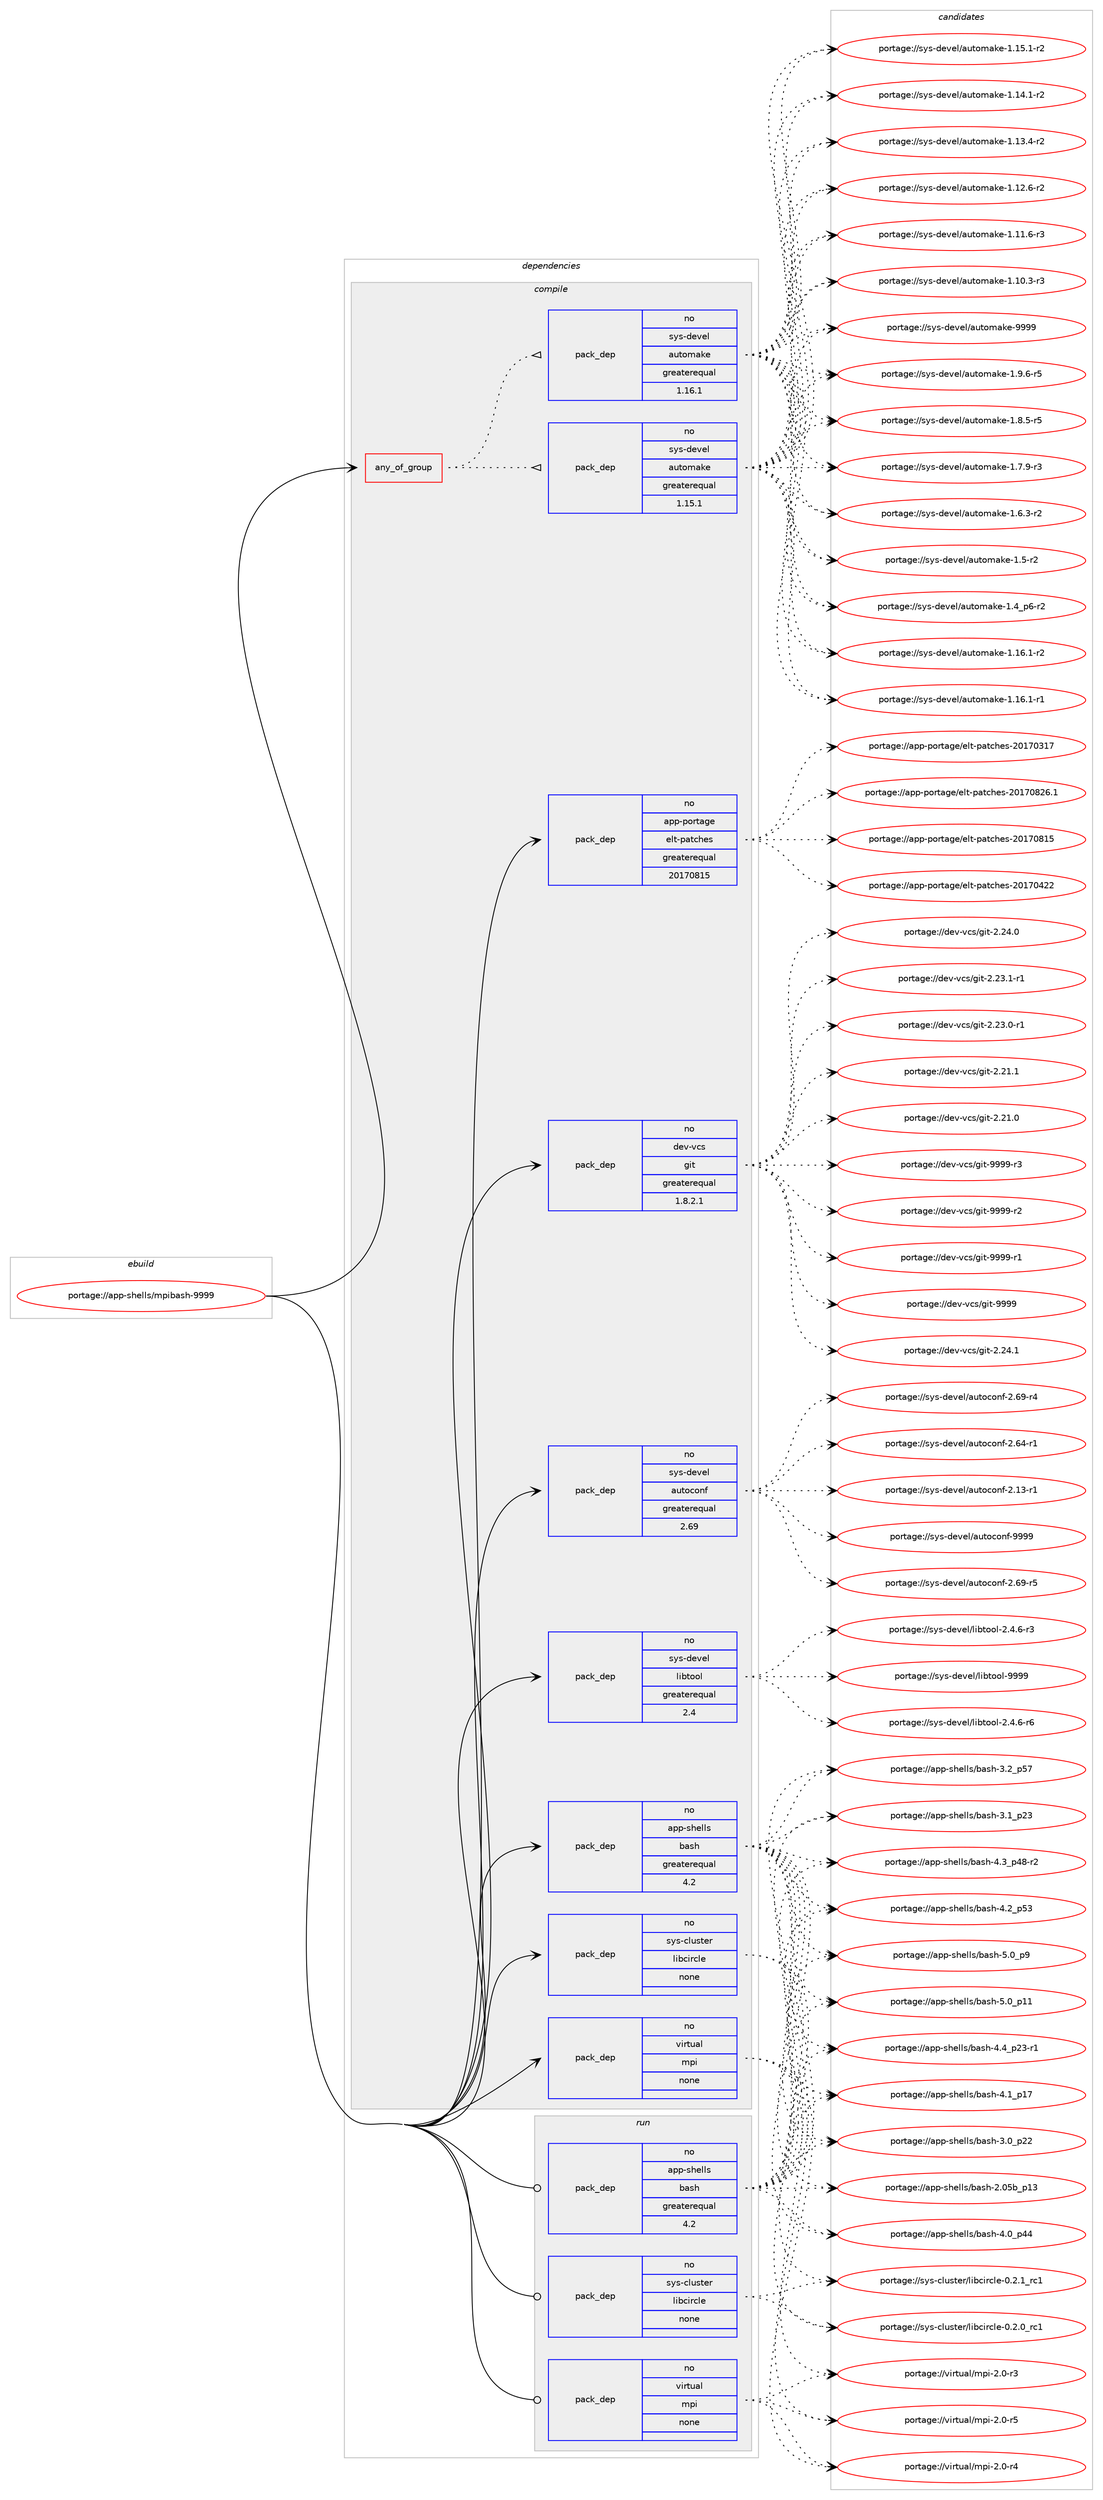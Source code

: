 digraph prolog {

# *************
# Graph options
# *************

newrank=true;
concentrate=true;
compound=true;
graph [rankdir=LR,fontname=Helvetica,fontsize=10,ranksep=1.5];#, ranksep=2.5, nodesep=0.2];
edge  [arrowhead=vee];
node  [fontname=Helvetica,fontsize=10];

# **********
# The ebuild
# **********

subgraph cluster_leftcol {
color=gray;
rank=same;
label=<<i>ebuild</i>>;
id [label="portage://app-shells/mpibash-9999", color=red, width=4, href="../app-shells/mpibash-9999.svg"];
}

# ****************
# The dependencies
# ****************

subgraph cluster_midcol {
color=gray;
label=<<i>dependencies</i>>;
subgraph cluster_compile {
fillcolor="#eeeeee";
style=filled;
label=<<i>compile</i>>;
subgraph any7739 {
dependency600284 [label=<<TABLE BORDER="0" CELLBORDER="1" CELLSPACING="0" CELLPADDING="4"><TR><TD CELLPADDING="10">any_of_group</TD></TR></TABLE>>, shape=none, color=red];subgraph pack451495 {
dependency600285 [label=<<TABLE BORDER="0" CELLBORDER="1" CELLSPACING="0" CELLPADDING="4" WIDTH="220"><TR><TD ROWSPAN="6" CELLPADDING="30">pack_dep</TD></TR><TR><TD WIDTH="110">no</TD></TR><TR><TD>sys-devel</TD></TR><TR><TD>automake</TD></TR><TR><TD>greaterequal</TD></TR><TR><TD>1.16.1</TD></TR></TABLE>>, shape=none, color=blue];
}
dependency600284:e -> dependency600285:w [weight=20,style="dotted",arrowhead="oinv"];
subgraph pack451496 {
dependency600286 [label=<<TABLE BORDER="0" CELLBORDER="1" CELLSPACING="0" CELLPADDING="4" WIDTH="220"><TR><TD ROWSPAN="6" CELLPADDING="30">pack_dep</TD></TR><TR><TD WIDTH="110">no</TD></TR><TR><TD>sys-devel</TD></TR><TR><TD>automake</TD></TR><TR><TD>greaterequal</TD></TR><TR><TD>1.15.1</TD></TR></TABLE>>, shape=none, color=blue];
}
dependency600284:e -> dependency600286:w [weight=20,style="dotted",arrowhead="oinv"];
}
id:e -> dependency600284:w [weight=20,style="solid",arrowhead="vee"];
subgraph pack451497 {
dependency600287 [label=<<TABLE BORDER="0" CELLBORDER="1" CELLSPACING="0" CELLPADDING="4" WIDTH="220"><TR><TD ROWSPAN="6" CELLPADDING="30">pack_dep</TD></TR><TR><TD WIDTH="110">no</TD></TR><TR><TD>app-portage</TD></TR><TR><TD>elt-patches</TD></TR><TR><TD>greaterequal</TD></TR><TR><TD>20170815</TD></TR></TABLE>>, shape=none, color=blue];
}
id:e -> dependency600287:w [weight=20,style="solid",arrowhead="vee"];
subgraph pack451498 {
dependency600288 [label=<<TABLE BORDER="0" CELLBORDER="1" CELLSPACING="0" CELLPADDING="4" WIDTH="220"><TR><TD ROWSPAN="6" CELLPADDING="30">pack_dep</TD></TR><TR><TD WIDTH="110">no</TD></TR><TR><TD>app-shells</TD></TR><TR><TD>bash</TD></TR><TR><TD>greaterequal</TD></TR><TR><TD>4.2</TD></TR></TABLE>>, shape=none, color=blue];
}
id:e -> dependency600288:w [weight=20,style="solid",arrowhead="vee"];
subgraph pack451499 {
dependency600289 [label=<<TABLE BORDER="0" CELLBORDER="1" CELLSPACING="0" CELLPADDING="4" WIDTH="220"><TR><TD ROWSPAN="6" CELLPADDING="30">pack_dep</TD></TR><TR><TD WIDTH="110">no</TD></TR><TR><TD>dev-vcs</TD></TR><TR><TD>git</TD></TR><TR><TD>greaterequal</TD></TR><TR><TD>1.8.2.1</TD></TR></TABLE>>, shape=none, color=blue];
}
id:e -> dependency600289:w [weight=20,style="solid",arrowhead="vee"];
subgraph pack451500 {
dependency600290 [label=<<TABLE BORDER="0" CELLBORDER="1" CELLSPACING="0" CELLPADDING="4" WIDTH="220"><TR><TD ROWSPAN="6" CELLPADDING="30">pack_dep</TD></TR><TR><TD WIDTH="110">no</TD></TR><TR><TD>sys-cluster</TD></TR><TR><TD>libcircle</TD></TR><TR><TD>none</TD></TR><TR><TD></TD></TR></TABLE>>, shape=none, color=blue];
}
id:e -> dependency600290:w [weight=20,style="solid",arrowhead="vee"];
subgraph pack451501 {
dependency600291 [label=<<TABLE BORDER="0" CELLBORDER="1" CELLSPACING="0" CELLPADDING="4" WIDTH="220"><TR><TD ROWSPAN="6" CELLPADDING="30">pack_dep</TD></TR><TR><TD WIDTH="110">no</TD></TR><TR><TD>sys-devel</TD></TR><TR><TD>autoconf</TD></TR><TR><TD>greaterequal</TD></TR><TR><TD>2.69</TD></TR></TABLE>>, shape=none, color=blue];
}
id:e -> dependency600291:w [weight=20,style="solid",arrowhead="vee"];
subgraph pack451502 {
dependency600292 [label=<<TABLE BORDER="0" CELLBORDER="1" CELLSPACING="0" CELLPADDING="4" WIDTH="220"><TR><TD ROWSPAN="6" CELLPADDING="30">pack_dep</TD></TR><TR><TD WIDTH="110">no</TD></TR><TR><TD>sys-devel</TD></TR><TR><TD>libtool</TD></TR><TR><TD>greaterequal</TD></TR><TR><TD>2.4</TD></TR></TABLE>>, shape=none, color=blue];
}
id:e -> dependency600292:w [weight=20,style="solid",arrowhead="vee"];
subgraph pack451503 {
dependency600293 [label=<<TABLE BORDER="0" CELLBORDER="1" CELLSPACING="0" CELLPADDING="4" WIDTH="220"><TR><TD ROWSPAN="6" CELLPADDING="30">pack_dep</TD></TR><TR><TD WIDTH="110">no</TD></TR><TR><TD>virtual</TD></TR><TR><TD>mpi</TD></TR><TR><TD>none</TD></TR><TR><TD></TD></TR></TABLE>>, shape=none, color=blue];
}
id:e -> dependency600293:w [weight=20,style="solid",arrowhead="vee"];
}
subgraph cluster_compileandrun {
fillcolor="#eeeeee";
style=filled;
label=<<i>compile and run</i>>;
}
subgraph cluster_run {
fillcolor="#eeeeee";
style=filled;
label=<<i>run</i>>;
subgraph pack451504 {
dependency600294 [label=<<TABLE BORDER="0" CELLBORDER="1" CELLSPACING="0" CELLPADDING="4" WIDTH="220"><TR><TD ROWSPAN="6" CELLPADDING="30">pack_dep</TD></TR><TR><TD WIDTH="110">no</TD></TR><TR><TD>app-shells</TD></TR><TR><TD>bash</TD></TR><TR><TD>greaterequal</TD></TR><TR><TD>4.2</TD></TR></TABLE>>, shape=none, color=blue];
}
id:e -> dependency600294:w [weight=20,style="solid",arrowhead="odot"];
subgraph pack451505 {
dependency600295 [label=<<TABLE BORDER="0" CELLBORDER="1" CELLSPACING="0" CELLPADDING="4" WIDTH="220"><TR><TD ROWSPAN="6" CELLPADDING="30">pack_dep</TD></TR><TR><TD WIDTH="110">no</TD></TR><TR><TD>sys-cluster</TD></TR><TR><TD>libcircle</TD></TR><TR><TD>none</TD></TR><TR><TD></TD></TR></TABLE>>, shape=none, color=blue];
}
id:e -> dependency600295:w [weight=20,style="solid",arrowhead="odot"];
subgraph pack451506 {
dependency600296 [label=<<TABLE BORDER="0" CELLBORDER="1" CELLSPACING="0" CELLPADDING="4" WIDTH="220"><TR><TD ROWSPAN="6" CELLPADDING="30">pack_dep</TD></TR><TR><TD WIDTH="110">no</TD></TR><TR><TD>virtual</TD></TR><TR><TD>mpi</TD></TR><TR><TD>none</TD></TR><TR><TD></TD></TR></TABLE>>, shape=none, color=blue];
}
id:e -> dependency600296:w [weight=20,style="solid",arrowhead="odot"];
}
}

# **************
# The candidates
# **************

subgraph cluster_choices {
rank=same;
color=gray;
label=<<i>candidates</i>>;

subgraph choice451495 {
color=black;
nodesep=1;
choice115121115451001011181011084797117116111109971071014557575757 [label="portage://sys-devel/automake-9999", color=red, width=4,href="../sys-devel/automake-9999.svg"];
choice115121115451001011181011084797117116111109971071014549465746544511453 [label="portage://sys-devel/automake-1.9.6-r5", color=red, width=4,href="../sys-devel/automake-1.9.6-r5.svg"];
choice115121115451001011181011084797117116111109971071014549465646534511453 [label="portage://sys-devel/automake-1.8.5-r5", color=red, width=4,href="../sys-devel/automake-1.8.5-r5.svg"];
choice115121115451001011181011084797117116111109971071014549465546574511451 [label="portage://sys-devel/automake-1.7.9-r3", color=red, width=4,href="../sys-devel/automake-1.7.9-r3.svg"];
choice115121115451001011181011084797117116111109971071014549465446514511450 [label="portage://sys-devel/automake-1.6.3-r2", color=red, width=4,href="../sys-devel/automake-1.6.3-r2.svg"];
choice11512111545100101118101108479711711611110997107101454946534511450 [label="portage://sys-devel/automake-1.5-r2", color=red, width=4,href="../sys-devel/automake-1.5-r2.svg"];
choice115121115451001011181011084797117116111109971071014549465295112544511450 [label="portage://sys-devel/automake-1.4_p6-r2", color=red, width=4,href="../sys-devel/automake-1.4_p6-r2.svg"];
choice11512111545100101118101108479711711611110997107101454946495446494511450 [label="portage://sys-devel/automake-1.16.1-r2", color=red, width=4,href="../sys-devel/automake-1.16.1-r2.svg"];
choice11512111545100101118101108479711711611110997107101454946495446494511449 [label="portage://sys-devel/automake-1.16.1-r1", color=red, width=4,href="../sys-devel/automake-1.16.1-r1.svg"];
choice11512111545100101118101108479711711611110997107101454946495346494511450 [label="portage://sys-devel/automake-1.15.1-r2", color=red, width=4,href="../sys-devel/automake-1.15.1-r2.svg"];
choice11512111545100101118101108479711711611110997107101454946495246494511450 [label="portage://sys-devel/automake-1.14.1-r2", color=red, width=4,href="../sys-devel/automake-1.14.1-r2.svg"];
choice11512111545100101118101108479711711611110997107101454946495146524511450 [label="portage://sys-devel/automake-1.13.4-r2", color=red, width=4,href="../sys-devel/automake-1.13.4-r2.svg"];
choice11512111545100101118101108479711711611110997107101454946495046544511450 [label="portage://sys-devel/automake-1.12.6-r2", color=red, width=4,href="../sys-devel/automake-1.12.6-r2.svg"];
choice11512111545100101118101108479711711611110997107101454946494946544511451 [label="portage://sys-devel/automake-1.11.6-r3", color=red, width=4,href="../sys-devel/automake-1.11.6-r3.svg"];
choice11512111545100101118101108479711711611110997107101454946494846514511451 [label="portage://sys-devel/automake-1.10.3-r3", color=red, width=4,href="../sys-devel/automake-1.10.3-r3.svg"];
dependency600285:e -> choice115121115451001011181011084797117116111109971071014557575757:w [style=dotted,weight="100"];
dependency600285:e -> choice115121115451001011181011084797117116111109971071014549465746544511453:w [style=dotted,weight="100"];
dependency600285:e -> choice115121115451001011181011084797117116111109971071014549465646534511453:w [style=dotted,weight="100"];
dependency600285:e -> choice115121115451001011181011084797117116111109971071014549465546574511451:w [style=dotted,weight="100"];
dependency600285:e -> choice115121115451001011181011084797117116111109971071014549465446514511450:w [style=dotted,weight="100"];
dependency600285:e -> choice11512111545100101118101108479711711611110997107101454946534511450:w [style=dotted,weight="100"];
dependency600285:e -> choice115121115451001011181011084797117116111109971071014549465295112544511450:w [style=dotted,weight="100"];
dependency600285:e -> choice11512111545100101118101108479711711611110997107101454946495446494511450:w [style=dotted,weight="100"];
dependency600285:e -> choice11512111545100101118101108479711711611110997107101454946495446494511449:w [style=dotted,weight="100"];
dependency600285:e -> choice11512111545100101118101108479711711611110997107101454946495346494511450:w [style=dotted,weight="100"];
dependency600285:e -> choice11512111545100101118101108479711711611110997107101454946495246494511450:w [style=dotted,weight="100"];
dependency600285:e -> choice11512111545100101118101108479711711611110997107101454946495146524511450:w [style=dotted,weight="100"];
dependency600285:e -> choice11512111545100101118101108479711711611110997107101454946495046544511450:w [style=dotted,weight="100"];
dependency600285:e -> choice11512111545100101118101108479711711611110997107101454946494946544511451:w [style=dotted,weight="100"];
dependency600285:e -> choice11512111545100101118101108479711711611110997107101454946494846514511451:w [style=dotted,weight="100"];
}
subgraph choice451496 {
color=black;
nodesep=1;
choice115121115451001011181011084797117116111109971071014557575757 [label="portage://sys-devel/automake-9999", color=red, width=4,href="../sys-devel/automake-9999.svg"];
choice115121115451001011181011084797117116111109971071014549465746544511453 [label="portage://sys-devel/automake-1.9.6-r5", color=red, width=4,href="../sys-devel/automake-1.9.6-r5.svg"];
choice115121115451001011181011084797117116111109971071014549465646534511453 [label="portage://sys-devel/automake-1.8.5-r5", color=red, width=4,href="../sys-devel/automake-1.8.5-r5.svg"];
choice115121115451001011181011084797117116111109971071014549465546574511451 [label="portage://sys-devel/automake-1.7.9-r3", color=red, width=4,href="../sys-devel/automake-1.7.9-r3.svg"];
choice115121115451001011181011084797117116111109971071014549465446514511450 [label="portage://sys-devel/automake-1.6.3-r2", color=red, width=4,href="../sys-devel/automake-1.6.3-r2.svg"];
choice11512111545100101118101108479711711611110997107101454946534511450 [label="portage://sys-devel/automake-1.5-r2", color=red, width=4,href="../sys-devel/automake-1.5-r2.svg"];
choice115121115451001011181011084797117116111109971071014549465295112544511450 [label="portage://sys-devel/automake-1.4_p6-r2", color=red, width=4,href="../sys-devel/automake-1.4_p6-r2.svg"];
choice11512111545100101118101108479711711611110997107101454946495446494511450 [label="portage://sys-devel/automake-1.16.1-r2", color=red, width=4,href="../sys-devel/automake-1.16.1-r2.svg"];
choice11512111545100101118101108479711711611110997107101454946495446494511449 [label="portage://sys-devel/automake-1.16.1-r1", color=red, width=4,href="../sys-devel/automake-1.16.1-r1.svg"];
choice11512111545100101118101108479711711611110997107101454946495346494511450 [label="portage://sys-devel/automake-1.15.1-r2", color=red, width=4,href="../sys-devel/automake-1.15.1-r2.svg"];
choice11512111545100101118101108479711711611110997107101454946495246494511450 [label="portage://sys-devel/automake-1.14.1-r2", color=red, width=4,href="../sys-devel/automake-1.14.1-r2.svg"];
choice11512111545100101118101108479711711611110997107101454946495146524511450 [label="portage://sys-devel/automake-1.13.4-r2", color=red, width=4,href="../sys-devel/automake-1.13.4-r2.svg"];
choice11512111545100101118101108479711711611110997107101454946495046544511450 [label="portage://sys-devel/automake-1.12.6-r2", color=red, width=4,href="../sys-devel/automake-1.12.6-r2.svg"];
choice11512111545100101118101108479711711611110997107101454946494946544511451 [label="portage://sys-devel/automake-1.11.6-r3", color=red, width=4,href="../sys-devel/automake-1.11.6-r3.svg"];
choice11512111545100101118101108479711711611110997107101454946494846514511451 [label="portage://sys-devel/automake-1.10.3-r3", color=red, width=4,href="../sys-devel/automake-1.10.3-r3.svg"];
dependency600286:e -> choice115121115451001011181011084797117116111109971071014557575757:w [style=dotted,weight="100"];
dependency600286:e -> choice115121115451001011181011084797117116111109971071014549465746544511453:w [style=dotted,weight="100"];
dependency600286:e -> choice115121115451001011181011084797117116111109971071014549465646534511453:w [style=dotted,weight="100"];
dependency600286:e -> choice115121115451001011181011084797117116111109971071014549465546574511451:w [style=dotted,weight="100"];
dependency600286:e -> choice115121115451001011181011084797117116111109971071014549465446514511450:w [style=dotted,weight="100"];
dependency600286:e -> choice11512111545100101118101108479711711611110997107101454946534511450:w [style=dotted,weight="100"];
dependency600286:e -> choice115121115451001011181011084797117116111109971071014549465295112544511450:w [style=dotted,weight="100"];
dependency600286:e -> choice11512111545100101118101108479711711611110997107101454946495446494511450:w [style=dotted,weight="100"];
dependency600286:e -> choice11512111545100101118101108479711711611110997107101454946495446494511449:w [style=dotted,weight="100"];
dependency600286:e -> choice11512111545100101118101108479711711611110997107101454946495346494511450:w [style=dotted,weight="100"];
dependency600286:e -> choice11512111545100101118101108479711711611110997107101454946495246494511450:w [style=dotted,weight="100"];
dependency600286:e -> choice11512111545100101118101108479711711611110997107101454946495146524511450:w [style=dotted,weight="100"];
dependency600286:e -> choice11512111545100101118101108479711711611110997107101454946495046544511450:w [style=dotted,weight="100"];
dependency600286:e -> choice11512111545100101118101108479711711611110997107101454946494946544511451:w [style=dotted,weight="100"];
dependency600286:e -> choice11512111545100101118101108479711711611110997107101454946494846514511451:w [style=dotted,weight="100"];
}
subgraph choice451497 {
color=black;
nodesep=1;
choice971121124511211111411697103101471011081164511297116991041011154550484955485650544649 [label="portage://app-portage/elt-patches-20170826.1", color=red, width=4,href="../app-portage/elt-patches-20170826.1.svg"];
choice97112112451121111141169710310147101108116451129711699104101115455048495548564953 [label="portage://app-portage/elt-patches-20170815", color=red, width=4,href="../app-portage/elt-patches-20170815.svg"];
choice97112112451121111141169710310147101108116451129711699104101115455048495548525050 [label="portage://app-portage/elt-patches-20170422", color=red, width=4,href="../app-portage/elt-patches-20170422.svg"];
choice97112112451121111141169710310147101108116451129711699104101115455048495548514955 [label="portage://app-portage/elt-patches-20170317", color=red, width=4,href="../app-portage/elt-patches-20170317.svg"];
dependency600287:e -> choice971121124511211111411697103101471011081164511297116991041011154550484955485650544649:w [style=dotted,weight="100"];
dependency600287:e -> choice97112112451121111141169710310147101108116451129711699104101115455048495548564953:w [style=dotted,weight="100"];
dependency600287:e -> choice97112112451121111141169710310147101108116451129711699104101115455048495548525050:w [style=dotted,weight="100"];
dependency600287:e -> choice97112112451121111141169710310147101108116451129711699104101115455048495548514955:w [style=dotted,weight="100"];
}
subgraph choice451498 {
color=black;
nodesep=1;
choice9711211245115104101108108115479897115104455346489511257 [label="portage://app-shells/bash-5.0_p9", color=red, width=4,href="../app-shells/bash-5.0_p9.svg"];
choice971121124511510410110810811547989711510445534648951124949 [label="portage://app-shells/bash-5.0_p11", color=red, width=4,href="../app-shells/bash-5.0_p11.svg"];
choice9711211245115104101108108115479897115104455246529511250514511449 [label="portage://app-shells/bash-4.4_p23-r1", color=red, width=4,href="../app-shells/bash-4.4_p23-r1.svg"];
choice9711211245115104101108108115479897115104455246519511252564511450 [label="portage://app-shells/bash-4.3_p48-r2", color=red, width=4,href="../app-shells/bash-4.3_p48-r2.svg"];
choice971121124511510410110810811547989711510445524650951125351 [label="portage://app-shells/bash-4.2_p53", color=red, width=4,href="../app-shells/bash-4.2_p53.svg"];
choice971121124511510410110810811547989711510445524649951124955 [label="portage://app-shells/bash-4.1_p17", color=red, width=4,href="../app-shells/bash-4.1_p17.svg"];
choice971121124511510410110810811547989711510445524648951125252 [label="portage://app-shells/bash-4.0_p44", color=red, width=4,href="../app-shells/bash-4.0_p44.svg"];
choice971121124511510410110810811547989711510445514650951125355 [label="portage://app-shells/bash-3.2_p57", color=red, width=4,href="../app-shells/bash-3.2_p57.svg"];
choice971121124511510410110810811547989711510445514649951125051 [label="portage://app-shells/bash-3.1_p23", color=red, width=4,href="../app-shells/bash-3.1_p23.svg"];
choice971121124511510410110810811547989711510445514648951125050 [label="portage://app-shells/bash-3.0_p22", color=red, width=4,href="../app-shells/bash-3.0_p22.svg"];
choice9711211245115104101108108115479897115104455046485398951124951 [label="portage://app-shells/bash-2.05b_p13", color=red, width=4,href="../app-shells/bash-2.05b_p13.svg"];
dependency600288:e -> choice9711211245115104101108108115479897115104455346489511257:w [style=dotted,weight="100"];
dependency600288:e -> choice971121124511510410110810811547989711510445534648951124949:w [style=dotted,weight="100"];
dependency600288:e -> choice9711211245115104101108108115479897115104455246529511250514511449:w [style=dotted,weight="100"];
dependency600288:e -> choice9711211245115104101108108115479897115104455246519511252564511450:w [style=dotted,weight="100"];
dependency600288:e -> choice971121124511510410110810811547989711510445524650951125351:w [style=dotted,weight="100"];
dependency600288:e -> choice971121124511510410110810811547989711510445524649951124955:w [style=dotted,weight="100"];
dependency600288:e -> choice971121124511510410110810811547989711510445524648951125252:w [style=dotted,weight="100"];
dependency600288:e -> choice971121124511510410110810811547989711510445514650951125355:w [style=dotted,weight="100"];
dependency600288:e -> choice971121124511510410110810811547989711510445514649951125051:w [style=dotted,weight="100"];
dependency600288:e -> choice971121124511510410110810811547989711510445514648951125050:w [style=dotted,weight="100"];
dependency600288:e -> choice9711211245115104101108108115479897115104455046485398951124951:w [style=dotted,weight="100"];
}
subgraph choice451499 {
color=black;
nodesep=1;
choice10010111845118991154710310511645575757574511451 [label="portage://dev-vcs/git-9999-r3", color=red, width=4,href="../dev-vcs/git-9999-r3.svg"];
choice10010111845118991154710310511645575757574511450 [label="portage://dev-vcs/git-9999-r2", color=red, width=4,href="../dev-vcs/git-9999-r2.svg"];
choice10010111845118991154710310511645575757574511449 [label="portage://dev-vcs/git-9999-r1", color=red, width=4,href="../dev-vcs/git-9999-r1.svg"];
choice1001011184511899115471031051164557575757 [label="portage://dev-vcs/git-9999", color=red, width=4,href="../dev-vcs/git-9999.svg"];
choice10010111845118991154710310511645504650524649 [label="portage://dev-vcs/git-2.24.1", color=red, width=4,href="../dev-vcs/git-2.24.1.svg"];
choice10010111845118991154710310511645504650524648 [label="portage://dev-vcs/git-2.24.0", color=red, width=4,href="../dev-vcs/git-2.24.0.svg"];
choice100101118451189911547103105116455046505146494511449 [label="portage://dev-vcs/git-2.23.1-r1", color=red, width=4,href="../dev-vcs/git-2.23.1-r1.svg"];
choice100101118451189911547103105116455046505146484511449 [label="portage://dev-vcs/git-2.23.0-r1", color=red, width=4,href="../dev-vcs/git-2.23.0-r1.svg"];
choice10010111845118991154710310511645504650494649 [label="portage://dev-vcs/git-2.21.1", color=red, width=4,href="../dev-vcs/git-2.21.1.svg"];
choice10010111845118991154710310511645504650494648 [label="portage://dev-vcs/git-2.21.0", color=red, width=4,href="../dev-vcs/git-2.21.0.svg"];
dependency600289:e -> choice10010111845118991154710310511645575757574511451:w [style=dotted,weight="100"];
dependency600289:e -> choice10010111845118991154710310511645575757574511450:w [style=dotted,weight="100"];
dependency600289:e -> choice10010111845118991154710310511645575757574511449:w [style=dotted,weight="100"];
dependency600289:e -> choice1001011184511899115471031051164557575757:w [style=dotted,weight="100"];
dependency600289:e -> choice10010111845118991154710310511645504650524649:w [style=dotted,weight="100"];
dependency600289:e -> choice10010111845118991154710310511645504650524648:w [style=dotted,weight="100"];
dependency600289:e -> choice100101118451189911547103105116455046505146494511449:w [style=dotted,weight="100"];
dependency600289:e -> choice100101118451189911547103105116455046505146484511449:w [style=dotted,weight="100"];
dependency600289:e -> choice10010111845118991154710310511645504650494649:w [style=dotted,weight="100"];
dependency600289:e -> choice10010111845118991154710310511645504650494648:w [style=dotted,weight="100"];
}
subgraph choice451500 {
color=black;
nodesep=1;
choice115121115459910811711511610111447108105989910511499108101454846504649951149949 [label="portage://sys-cluster/libcircle-0.2.1_rc1", color=red, width=4,href="../sys-cluster/libcircle-0.2.1_rc1.svg"];
choice115121115459910811711511610111447108105989910511499108101454846504648951149949 [label="portage://sys-cluster/libcircle-0.2.0_rc1", color=red, width=4,href="../sys-cluster/libcircle-0.2.0_rc1.svg"];
dependency600290:e -> choice115121115459910811711511610111447108105989910511499108101454846504649951149949:w [style=dotted,weight="100"];
dependency600290:e -> choice115121115459910811711511610111447108105989910511499108101454846504648951149949:w [style=dotted,weight="100"];
}
subgraph choice451501 {
color=black;
nodesep=1;
choice115121115451001011181011084797117116111991111101024557575757 [label="portage://sys-devel/autoconf-9999", color=red, width=4,href="../sys-devel/autoconf-9999.svg"];
choice1151211154510010111810110847971171161119911111010245504654574511453 [label="portage://sys-devel/autoconf-2.69-r5", color=red, width=4,href="../sys-devel/autoconf-2.69-r5.svg"];
choice1151211154510010111810110847971171161119911111010245504654574511452 [label="portage://sys-devel/autoconf-2.69-r4", color=red, width=4,href="../sys-devel/autoconf-2.69-r4.svg"];
choice1151211154510010111810110847971171161119911111010245504654524511449 [label="portage://sys-devel/autoconf-2.64-r1", color=red, width=4,href="../sys-devel/autoconf-2.64-r1.svg"];
choice1151211154510010111810110847971171161119911111010245504649514511449 [label="portage://sys-devel/autoconf-2.13-r1", color=red, width=4,href="../sys-devel/autoconf-2.13-r1.svg"];
dependency600291:e -> choice115121115451001011181011084797117116111991111101024557575757:w [style=dotted,weight="100"];
dependency600291:e -> choice1151211154510010111810110847971171161119911111010245504654574511453:w [style=dotted,weight="100"];
dependency600291:e -> choice1151211154510010111810110847971171161119911111010245504654574511452:w [style=dotted,weight="100"];
dependency600291:e -> choice1151211154510010111810110847971171161119911111010245504654524511449:w [style=dotted,weight="100"];
dependency600291:e -> choice1151211154510010111810110847971171161119911111010245504649514511449:w [style=dotted,weight="100"];
}
subgraph choice451502 {
color=black;
nodesep=1;
choice1151211154510010111810110847108105981161111111084557575757 [label="portage://sys-devel/libtool-9999", color=red, width=4,href="../sys-devel/libtool-9999.svg"];
choice1151211154510010111810110847108105981161111111084550465246544511454 [label="portage://sys-devel/libtool-2.4.6-r6", color=red, width=4,href="../sys-devel/libtool-2.4.6-r6.svg"];
choice1151211154510010111810110847108105981161111111084550465246544511451 [label="portage://sys-devel/libtool-2.4.6-r3", color=red, width=4,href="../sys-devel/libtool-2.4.6-r3.svg"];
dependency600292:e -> choice1151211154510010111810110847108105981161111111084557575757:w [style=dotted,weight="100"];
dependency600292:e -> choice1151211154510010111810110847108105981161111111084550465246544511454:w [style=dotted,weight="100"];
dependency600292:e -> choice1151211154510010111810110847108105981161111111084550465246544511451:w [style=dotted,weight="100"];
}
subgraph choice451503 {
color=black;
nodesep=1;
choice1181051141161179710847109112105455046484511453 [label="portage://virtual/mpi-2.0-r5", color=red, width=4,href="../virtual/mpi-2.0-r5.svg"];
choice1181051141161179710847109112105455046484511452 [label="portage://virtual/mpi-2.0-r4", color=red, width=4,href="../virtual/mpi-2.0-r4.svg"];
choice1181051141161179710847109112105455046484511451 [label="portage://virtual/mpi-2.0-r3", color=red, width=4,href="../virtual/mpi-2.0-r3.svg"];
dependency600293:e -> choice1181051141161179710847109112105455046484511453:w [style=dotted,weight="100"];
dependency600293:e -> choice1181051141161179710847109112105455046484511452:w [style=dotted,weight="100"];
dependency600293:e -> choice1181051141161179710847109112105455046484511451:w [style=dotted,weight="100"];
}
subgraph choice451504 {
color=black;
nodesep=1;
choice9711211245115104101108108115479897115104455346489511257 [label="portage://app-shells/bash-5.0_p9", color=red, width=4,href="../app-shells/bash-5.0_p9.svg"];
choice971121124511510410110810811547989711510445534648951124949 [label="portage://app-shells/bash-5.0_p11", color=red, width=4,href="../app-shells/bash-5.0_p11.svg"];
choice9711211245115104101108108115479897115104455246529511250514511449 [label="portage://app-shells/bash-4.4_p23-r1", color=red, width=4,href="../app-shells/bash-4.4_p23-r1.svg"];
choice9711211245115104101108108115479897115104455246519511252564511450 [label="portage://app-shells/bash-4.3_p48-r2", color=red, width=4,href="../app-shells/bash-4.3_p48-r2.svg"];
choice971121124511510410110810811547989711510445524650951125351 [label="portage://app-shells/bash-4.2_p53", color=red, width=4,href="../app-shells/bash-4.2_p53.svg"];
choice971121124511510410110810811547989711510445524649951124955 [label="portage://app-shells/bash-4.1_p17", color=red, width=4,href="../app-shells/bash-4.1_p17.svg"];
choice971121124511510410110810811547989711510445524648951125252 [label="portage://app-shells/bash-4.0_p44", color=red, width=4,href="../app-shells/bash-4.0_p44.svg"];
choice971121124511510410110810811547989711510445514650951125355 [label="portage://app-shells/bash-3.2_p57", color=red, width=4,href="../app-shells/bash-3.2_p57.svg"];
choice971121124511510410110810811547989711510445514649951125051 [label="portage://app-shells/bash-3.1_p23", color=red, width=4,href="../app-shells/bash-3.1_p23.svg"];
choice971121124511510410110810811547989711510445514648951125050 [label="portage://app-shells/bash-3.0_p22", color=red, width=4,href="../app-shells/bash-3.0_p22.svg"];
choice9711211245115104101108108115479897115104455046485398951124951 [label="portage://app-shells/bash-2.05b_p13", color=red, width=4,href="../app-shells/bash-2.05b_p13.svg"];
dependency600294:e -> choice9711211245115104101108108115479897115104455346489511257:w [style=dotted,weight="100"];
dependency600294:e -> choice971121124511510410110810811547989711510445534648951124949:w [style=dotted,weight="100"];
dependency600294:e -> choice9711211245115104101108108115479897115104455246529511250514511449:w [style=dotted,weight="100"];
dependency600294:e -> choice9711211245115104101108108115479897115104455246519511252564511450:w [style=dotted,weight="100"];
dependency600294:e -> choice971121124511510410110810811547989711510445524650951125351:w [style=dotted,weight="100"];
dependency600294:e -> choice971121124511510410110810811547989711510445524649951124955:w [style=dotted,weight="100"];
dependency600294:e -> choice971121124511510410110810811547989711510445524648951125252:w [style=dotted,weight="100"];
dependency600294:e -> choice971121124511510410110810811547989711510445514650951125355:w [style=dotted,weight="100"];
dependency600294:e -> choice971121124511510410110810811547989711510445514649951125051:w [style=dotted,weight="100"];
dependency600294:e -> choice971121124511510410110810811547989711510445514648951125050:w [style=dotted,weight="100"];
dependency600294:e -> choice9711211245115104101108108115479897115104455046485398951124951:w [style=dotted,weight="100"];
}
subgraph choice451505 {
color=black;
nodesep=1;
choice115121115459910811711511610111447108105989910511499108101454846504649951149949 [label="portage://sys-cluster/libcircle-0.2.1_rc1", color=red, width=4,href="../sys-cluster/libcircle-0.2.1_rc1.svg"];
choice115121115459910811711511610111447108105989910511499108101454846504648951149949 [label="portage://sys-cluster/libcircle-0.2.0_rc1", color=red, width=4,href="../sys-cluster/libcircle-0.2.0_rc1.svg"];
dependency600295:e -> choice115121115459910811711511610111447108105989910511499108101454846504649951149949:w [style=dotted,weight="100"];
dependency600295:e -> choice115121115459910811711511610111447108105989910511499108101454846504648951149949:w [style=dotted,weight="100"];
}
subgraph choice451506 {
color=black;
nodesep=1;
choice1181051141161179710847109112105455046484511453 [label="portage://virtual/mpi-2.0-r5", color=red, width=4,href="../virtual/mpi-2.0-r5.svg"];
choice1181051141161179710847109112105455046484511452 [label="portage://virtual/mpi-2.0-r4", color=red, width=4,href="../virtual/mpi-2.0-r4.svg"];
choice1181051141161179710847109112105455046484511451 [label="portage://virtual/mpi-2.0-r3", color=red, width=4,href="../virtual/mpi-2.0-r3.svg"];
dependency600296:e -> choice1181051141161179710847109112105455046484511453:w [style=dotted,weight="100"];
dependency600296:e -> choice1181051141161179710847109112105455046484511452:w [style=dotted,weight="100"];
dependency600296:e -> choice1181051141161179710847109112105455046484511451:w [style=dotted,weight="100"];
}
}

}
